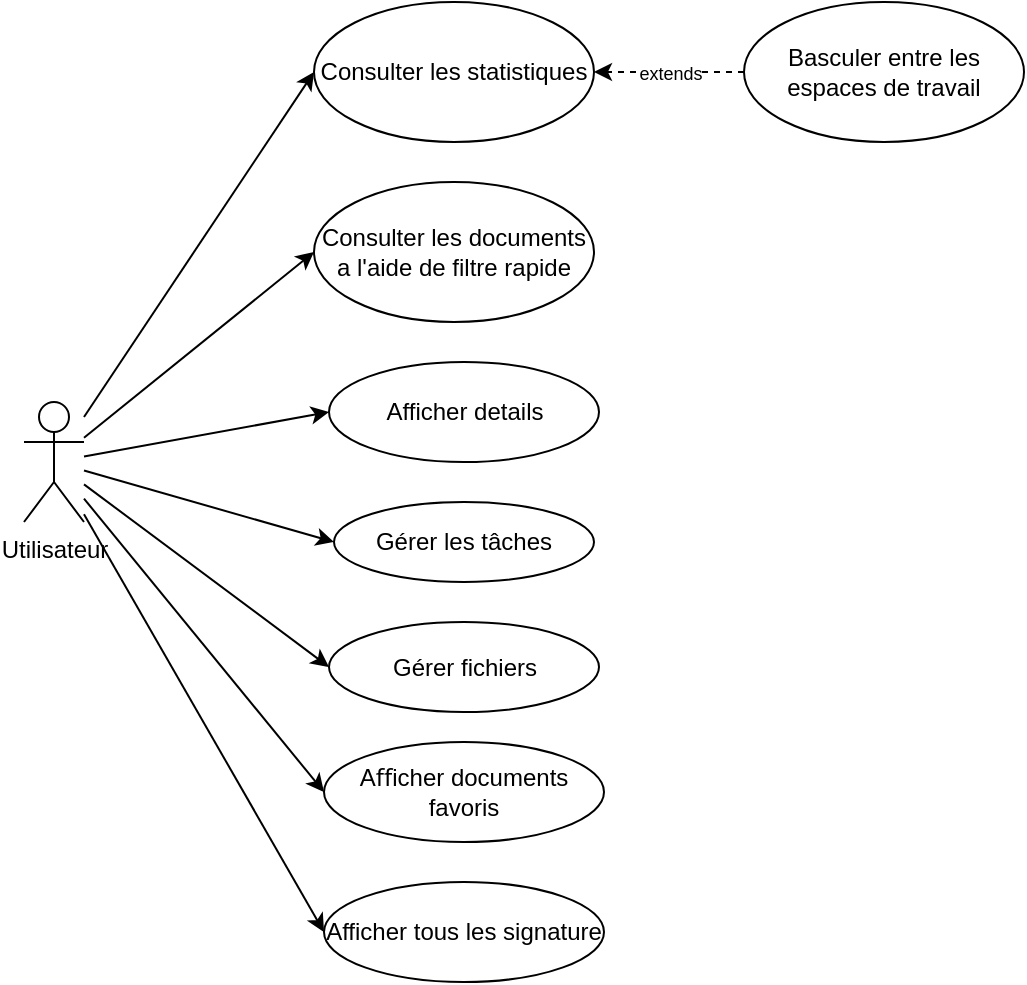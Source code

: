 <mxfile>
    <diagram id="qYHBbXWWwgl7AHTq9047" name="Page-1">
        <mxGraphModel dx="506" dy="389" grid="1" gridSize="10" guides="1" tooltips="1" connect="1" arrows="1" fold="1" page="1" pageScale="1" pageWidth="850" pageHeight="1100" math="0" shadow="0">
            <root>
                <mxCell id="0"/>
                <mxCell id="1" parent="0"/>
                <mxCell id="4" style="edgeStyle=none;html=1;entryX=0;entryY=0.5;entryDx=0;entryDy=0;" parent="1" source="2" target="5" edge="1">
                    <mxGeometry relative="1" as="geometry">
                        <mxPoint x="200" y="160" as="targetPoint"/>
                    </mxGeometry>
                </mxCell>
                <mxCell id="7" style="edgeStyle=none;html=1;entryX=0;entryY=0.5;entryDx=0;entryDy=0;" parent="1" source="2" target="6" edge="1">
                    <mxGeometry relative="1" as="geometry"/>
                </mxCell>
                <mxCell id="12" style="edgeStyle=none;html=1;entryX=0;entryY=0.5;entryDx=0;entryDy=0;" parent="1" source="2" target="8" edge="1">
                    <mxGeometry relative="1" as="geometry"/>
                </mxCell>
                <mxCell id="13" style="edgeStyle=none;html=1;entryX=0;entryY=0.5;entryDx=0;entryDy=0;" parent="1" source="2" target="11" edge="1">
                    <mxGeometry relative="1" as="geometry"/>
                </mxCell>
                <mxCell id="14" style="edgeStyle=none;html=1;entryX=0;entryY=0.5;entryDx=0;entryDy=0;" parent="1" source="2" target="10" edge="1">
                    <mxGeometry relative="1" as="geometry"/>
                </mxCell>
                <mxCell id="15" style="edgeStyle=none;html=1;entryX=0;entryY=0.5;entryDx=0;entryDy=0;" parent="1" source="2" target="9" edge="1">
                    <mxGeometry relative="1" as="geometry"/>
                </mxCell>
                <mxCell id="17" style="edgeStyle=none;html=1;entryX=0;entryY=0.5;entryDx=0;entryDy=0;" parent="1" source="2" target="16" edge="1">
                    <mxGeometry relative="1" as="geometry"/>
                </mxCell>
                <mxCell id="2" value="Utilisateur" style="shape=umlActor;verticalLabelPosition=bottom;verticalAlign=top;html=1;" parent="1" vertex="1">
                    <mxGeometry x="50" y="300" width="30" height="60" as="geometry"/>
                </mxCell>
                <mxCell id="5" value="Consulter les statistiques" style="ellipse;whiteSpace=wrap;html=1;" parent="1" vertex="1">
                    <mxGeometry x="195" y="100" width="140" height="70" as="geometry"/>
                </mxCell>
                <mxCell id="6" value="Consulter les documents a l'aide de filtre rapide" style="ellipse;whiteSpace=wrap;html=1;" parent="1" vertex="1">
                    <mxGeometry x="195" y="190" width="140" height="70" as="geometry"/>
                </mxCell>
                <mxCell id="8" value="&lt;div&gt;Afficher details&lt;/div&gt;" style="ellipse;whiteSpace=wrap;html=1;" parent="1" vertex="1">
                    <mxGeometry x="202.5" y="280" width="135" height="50" as="geometry"/>
                </mxCell>
                <mxCell id="9" value="Aﬀicher documents favoris" style="ellipse;whiteSpace=wrap;html=1;" parent="1" vertex="1">
                    <mxGeometry x="200" y="470" width="140" height="50" as="geometry"/>
                </mxCell>
                <mxCell id="10" value="Gérer fichiers" style="ellipse;whiteSpace=wrap;html=1;" parent="1" vertex="1">
                    <mxGeometry x="202.5" y="410" width="135" height="45" as="geometry"/>
                </mxCell>
                <mxCell id="11" value="Gérer les tâches" style="ellipse;whiteSpace=wrap;html=1;" parent="1" vertex="1">
                    <mxGeometry x="205" y="350" width="130" height="40" as="geometry"/>
                </mxCell>
                <mxCell id="16" value="Afficher tous les signature" style="ellipse;whiteSpace=wrap;html=1;verticalAlign=middle;align=center;horizontal=1;" parent="1" vertex="1">
                    <mxGeometry x="200" y="540" width="140" height="50" as="geometry"/>
                </mxCell>
                <mxCell id="18" value="&lt;font style=&quot;font-size: 9px;&quot;&gt;extends&lt;/font&gt;" style="edgeStyle=none;html=1;entryX=1;entryY=0.5;entryDx=0;entryDy=0;dashed=1;startArrow=none;startFill=0;endArrow=classic;endFill=1;exitX=0;exitY=0.5;exitDx=0;exitDy=0;" edge="1" parent="1" source="19" target="5">
                    <mxGeometry relative="1" as="geometry">
                        <mxPoint x="420" y="135" as="sourcePoint"/>
                        <mxPoint x="350.0" y="150" as="targetPoint"/>
                    </mxGeometry>
                </mxCell>
                <mxCell id="19" value="Basculer entre les espaces de travail" style="ellipse;whiteSpace=wrap;html=1;" vertex="1" parent="1">
                    <mxGeometry x="410" y="100" width="140" height="70" as="geometry"/>
                </mxCell>
            </root>
        </mxGraphModel>
    </diagram>
</mxfile>